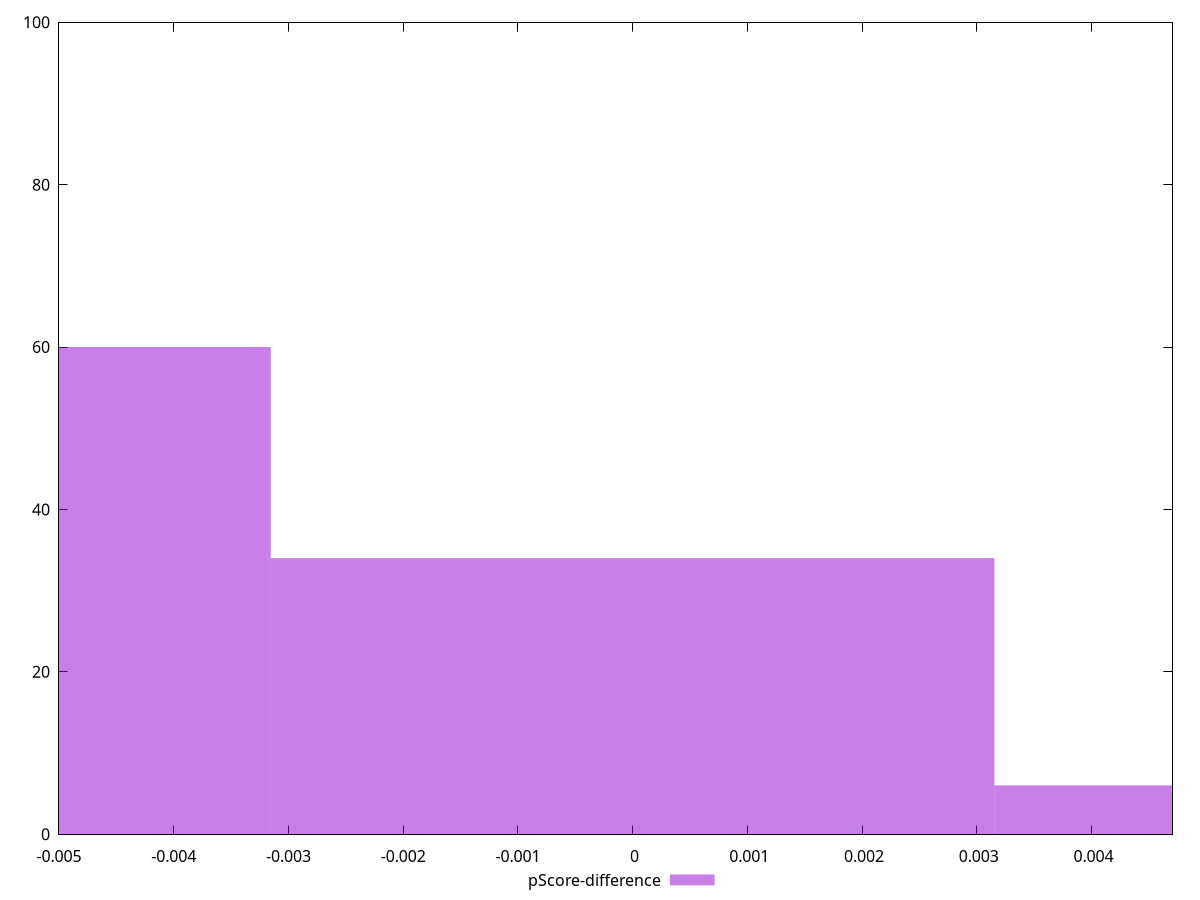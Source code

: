 reset

$pScoreDifference <<EOF
0 34
-0.0063074060442150585 60
0.0063074060442150585 6
EOF

set key outside below
set boxwidth 0.0063074060442150585
set xrange [-0.0050000000000000044:0.004705882352941171]
set yrange [0:100]
set trange [0:100]
set style fill transparent solid 0.5 noborder
set terminal svg size 640, 490 enhanced background rgb 'white'
set output "report_00011_2021-02-09T10:53:21.242Z/unused-css-rules/samples/pages/pScore-difference/histogram.svg"

plot $pScoreDifference title "pScore-difference" with boxes

reset
